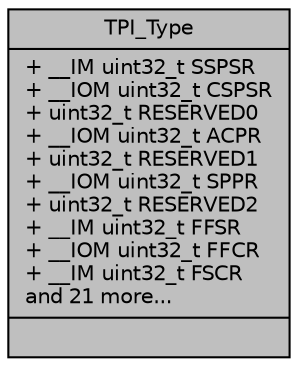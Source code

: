digraph "TPI_Type"
{
 // LATEX_PDF_SIZE
  edge [fontname="Helvetica",fontsize="10",labelfontname="Helvetica",labelfontsize="10"];
  node [fontname="Helvetica",fontsize="10",shape=record];
  Node1 [label="{TPI_Type\n|+ __IM uint32_t SSPSR\l+ __IOM uint32_t CSPSR\l+ uint32_t RESERVED0\l+ __IOM uint32_t ACPR\l+ uint32_t RESERVED1\l+ __IOM uint32_t SPPR\l+ uint32_t RESERVED2\l+ __IM uint32_t FFSR\l+ __IOM uint32_t FFCR\l+ __IM uint32_t FSCR\land 21 more...\l|}",height=0.2,width=0.4,color="black", fillcolor="grey75", style="filled", fontcolor="black",tooltip="Structure type to access the Trace Port Interface Register (TPI)."];
}
